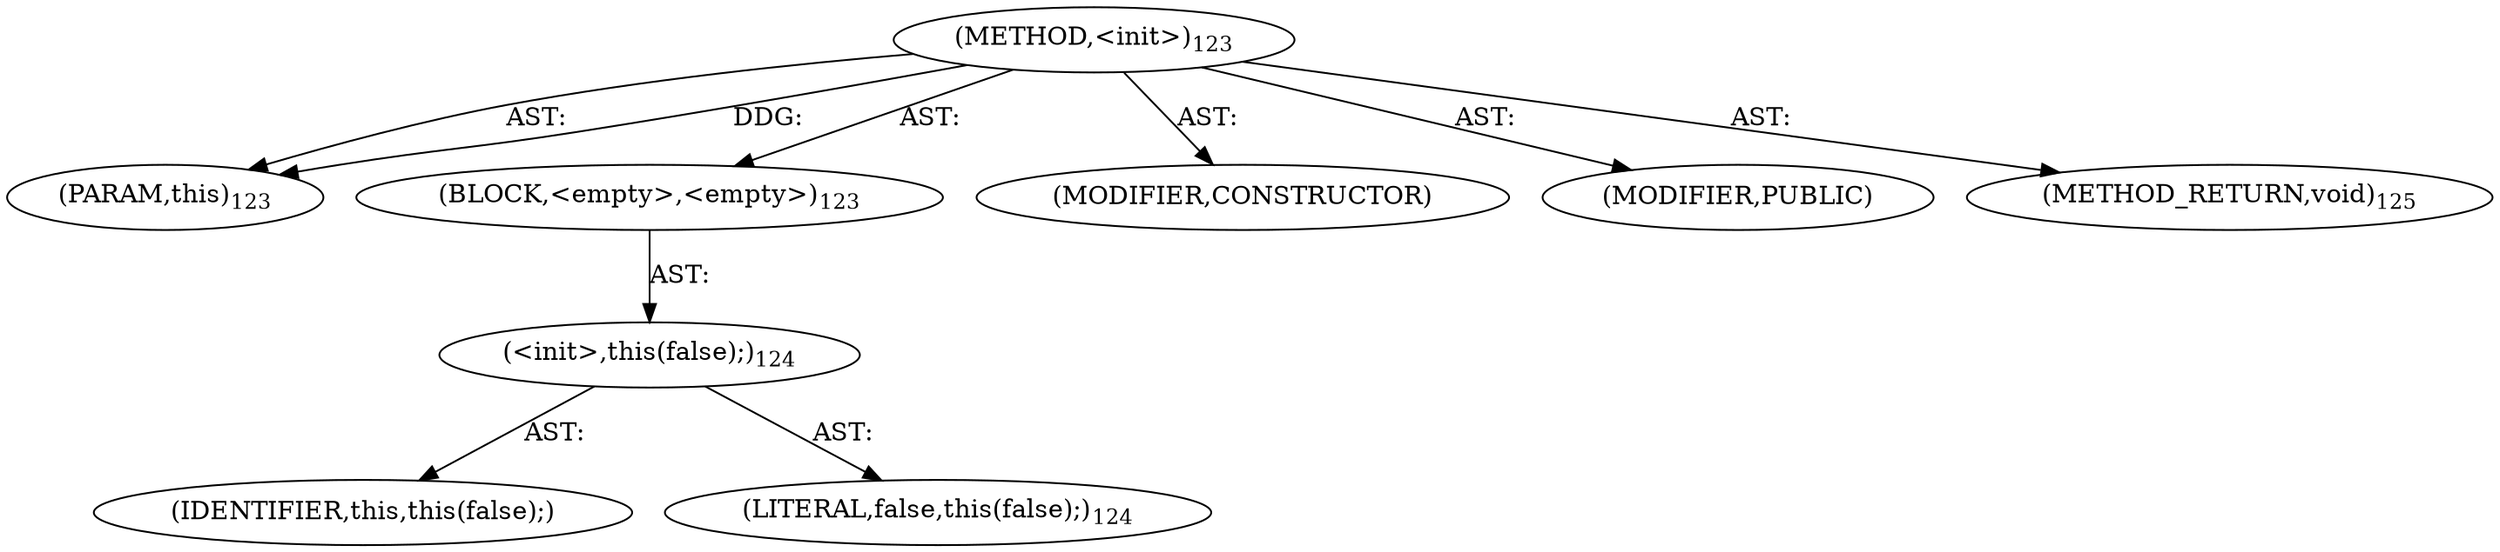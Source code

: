 digraph "&lt;init&gt;" {  
"111669149696" [label = <(METHOD,&lt;init&gt;)<SUB>123</SUB>> ]
"115964117014" [label = <(PARAM,this)<SUB>123</SUB>> ]
"25769803776" [label = <(BLOCK,&lt;empty&gt;,&lt;empty&gt;)<SUB>123</SUB>> ]
"30064771072" [label = <(&lt;init&gt;,this(false);)<SUB>124</SUB>> ]
"68719476793" [label = <(IDENTIFIER,this,this(false);)> ]
"90194313216" [label = <(LITERAL,false,this(false);)<SUB>124</SUB>> ]
"133143986187" [label = <(MODIFIER,CONSTRUCTOR)> ]
"133143986188" [label = <(MODIFIER,PUBLIC)> ]
"128849018880" [label = <(METHOD_RETURN,void)<SUB>125</SUB>> ]
  "111669149696" -> "115964117014"  [ label = "AST: "] 
  "111669149696" -> "25769803776"  [ label = "AST: "] 
  "111669149696" -> "133143986187"  [ label = "AST: "] 
  "111669149696" -> "133143986188"  [ label = "AST: "] 
  "111669149696" -> "128849018880"  [ label = "AST: "] 
  "25769803776" -> "30064771072"  [ label = "AST: "] 
  "30064771072" -> "68719476793"  [ label = "AST: "] 
  "30064771072" -> "90194313216"  [ label = "AST: "] 
  "111669149696" -> "115964117014"  [ label = "DDG: "] 
}
